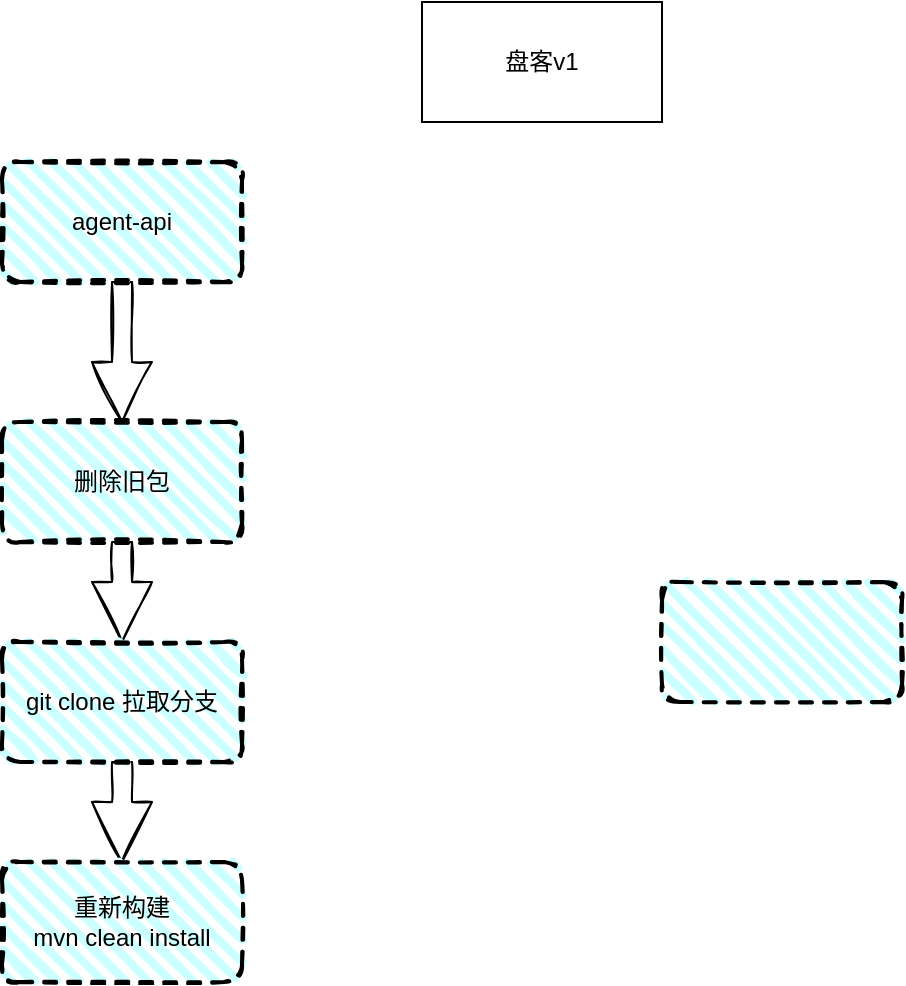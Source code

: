<mxfile version="14.6.13" type="github">
  <diagram id="VL0vvVUHVTiF48u8kUOG" name="Page-1">
    <mxGraphModel dx="768" dy="803" grid="1" gridSize="10" guides="1" tooltips="1" connect="1" arrows="1" fold="1" page="1" pageScale="1" pageWidth="827" pageHeight="1169" math="0" shadow="0">
      <root>
        <mxCell id="0" />
        <mxCell id="1" parent="0" />
        <mxCell id="0XeIq-HeB3lPXhm3yoCl-1" value="盘客v1&lt;br&gt;" style="rounded=0;whiteSpace=wrap;html=1;" vertex="1" parent="1">
          <mxGeometry x="310" y="110" width="120" height="60" as="geometry" />
        </mxCell>
        <mxCell id="0XeIq-HeB3lPXhm3yoCl-10" style="edgeStyle=orthogonalEdgeStyle;rounded=0;orthogonalLoop=1;jettySize=auto;html=1;exitX=0.5;exitY=1;exitDx=0;exitDy=0;entryX=0.5;entryY=0;entryDx=0;entryDy=0;shape=arrow;shadow=0;sketch=1;" edge="1" parent="1" source="0XeIq-HeB3lPXhm3yoCl-3" target="0XeIq-HeB3lPXhm3yoCl-5">
          <mxGeometry relative="1" as="geometry" />
        </mxCell>
        <mxCell id="0XeIq-HeB3lPXhm3yoCl-3" value="&lt;span&gt;agent-api&lt;/span&gt;" style="rounded=1;whiteSpace=wrap;html=1;strokeWidth=2;fillWeight=4;hachureGap=8;hachureAngle=45;sketch=1;fillColor=#CCFFFF;dashed=1;" vertex="1" parent="1">
          <mxGeometry x="100" y="190" width="120" height="60" as="geometry" />
        </mxCell>
        <mxCell id="0XeIq-HeB3lPXhm3yoCl-4" value="" style="rounded=1;whiteSpace=wrap;html=1;strokeWidth=2;fillWeight=4;hachureGap=8;hachureAngle=45;sketch=1;fillColor=#CCFFFF;dashed=1;" vertex="1" parent="1">
          <mxGeometry x="430" y="400" width="120" height="60" as="geometry" />
        </mxCell>
        <mxCell id="0XeIq-HeB3lPXhm3yoCl-11" style="edgeStyle=orthogonalEdgeStyle;shape=arrow;rounded=0;orthogonalLoop=1;jettySize=auto;html=1;exitX=0.5;exitY=1;exitDx=0;exitDy=0;entryX=0.5;entryY=0;entryDx=0;entryDy=0;sketch=1;" edge="1" parent="1" source="0XeIq-HeB3lPXhm3yoCl-5" target="0XeIq-HeB3lPXhm3yoCl-8">
          <mxGeometry relative="1" as="geometry" />
        </mxCell>
        <mxCell id="0XeIq-HeB3lPXhm3yoCl-5" value="删除旧包" style="rounded=1;whiteSpace=wrap;html=1;strokeWidth=2;fillWeight=4;hachureGap=8;hachureAngle=45;sketch=1;fillColor=#CCFFFF;dashed=1;" vertex="1" parent="1">
          <mxGeometry x="100" y="320" width="120" height="60" as="geometry" />
        </mxCell>
        <mxCell id="0XeIq-HeB3lPXhm3yoCl-12" style="edgeStyle=orthogonalEdgeStyle;shape=arrow;rounded=0;orthogonalLoop=1;jettySize=auto;html=1;exitX=0.5;exitY=1;exitDx=0;exitDy=0;entryX=0.5;entryY=0;entryDx=0;entryDy=0;sketch=1;" edge="1" parent="1" source="0XeIq-HeB3lPXhm3yoCl-8" target="0XeIq-HeB3lPXhm3yoCl-9">
          <mxGeometry relative="1" as="geometry" />
        </mxCell>
        <mxCell id="0XeIq-HeB3lPXhm3yoCl-8" value="git clone 拉取分支" style="rounded=1;whiteSpace=wrap;html=1;strokeWidth=2;fillWeight=4;hachureGap=8;hachureAngle=45;sketch=1;fillColor=#CCFFFF;dashed=1;" vertex="1" parent="1">
          <mxGeometry x="100" y="430" width="120" height="60" as="geometry" />
        </mxCell>
        <mxCell id="0XeIq-HeB3lPXhm3yoCl-9" value="重新构建&lt;br&gt;mvn clean install" style="rounded=1;whiteSpace=wrap;html=1;strokeWidth=2;fillWeight=4;hachureGap=8;hachureAngle=45;sketch=1;fillColor=#CCFFFF;dashed=1;" vertex="1" parent="1">
          <mxGeometry x="100" y="540" width="120" height="60" as="geometry" />
        </mxCell>
      </root>
    </mxGraphModel>
  </diagram>
</mxfile>
